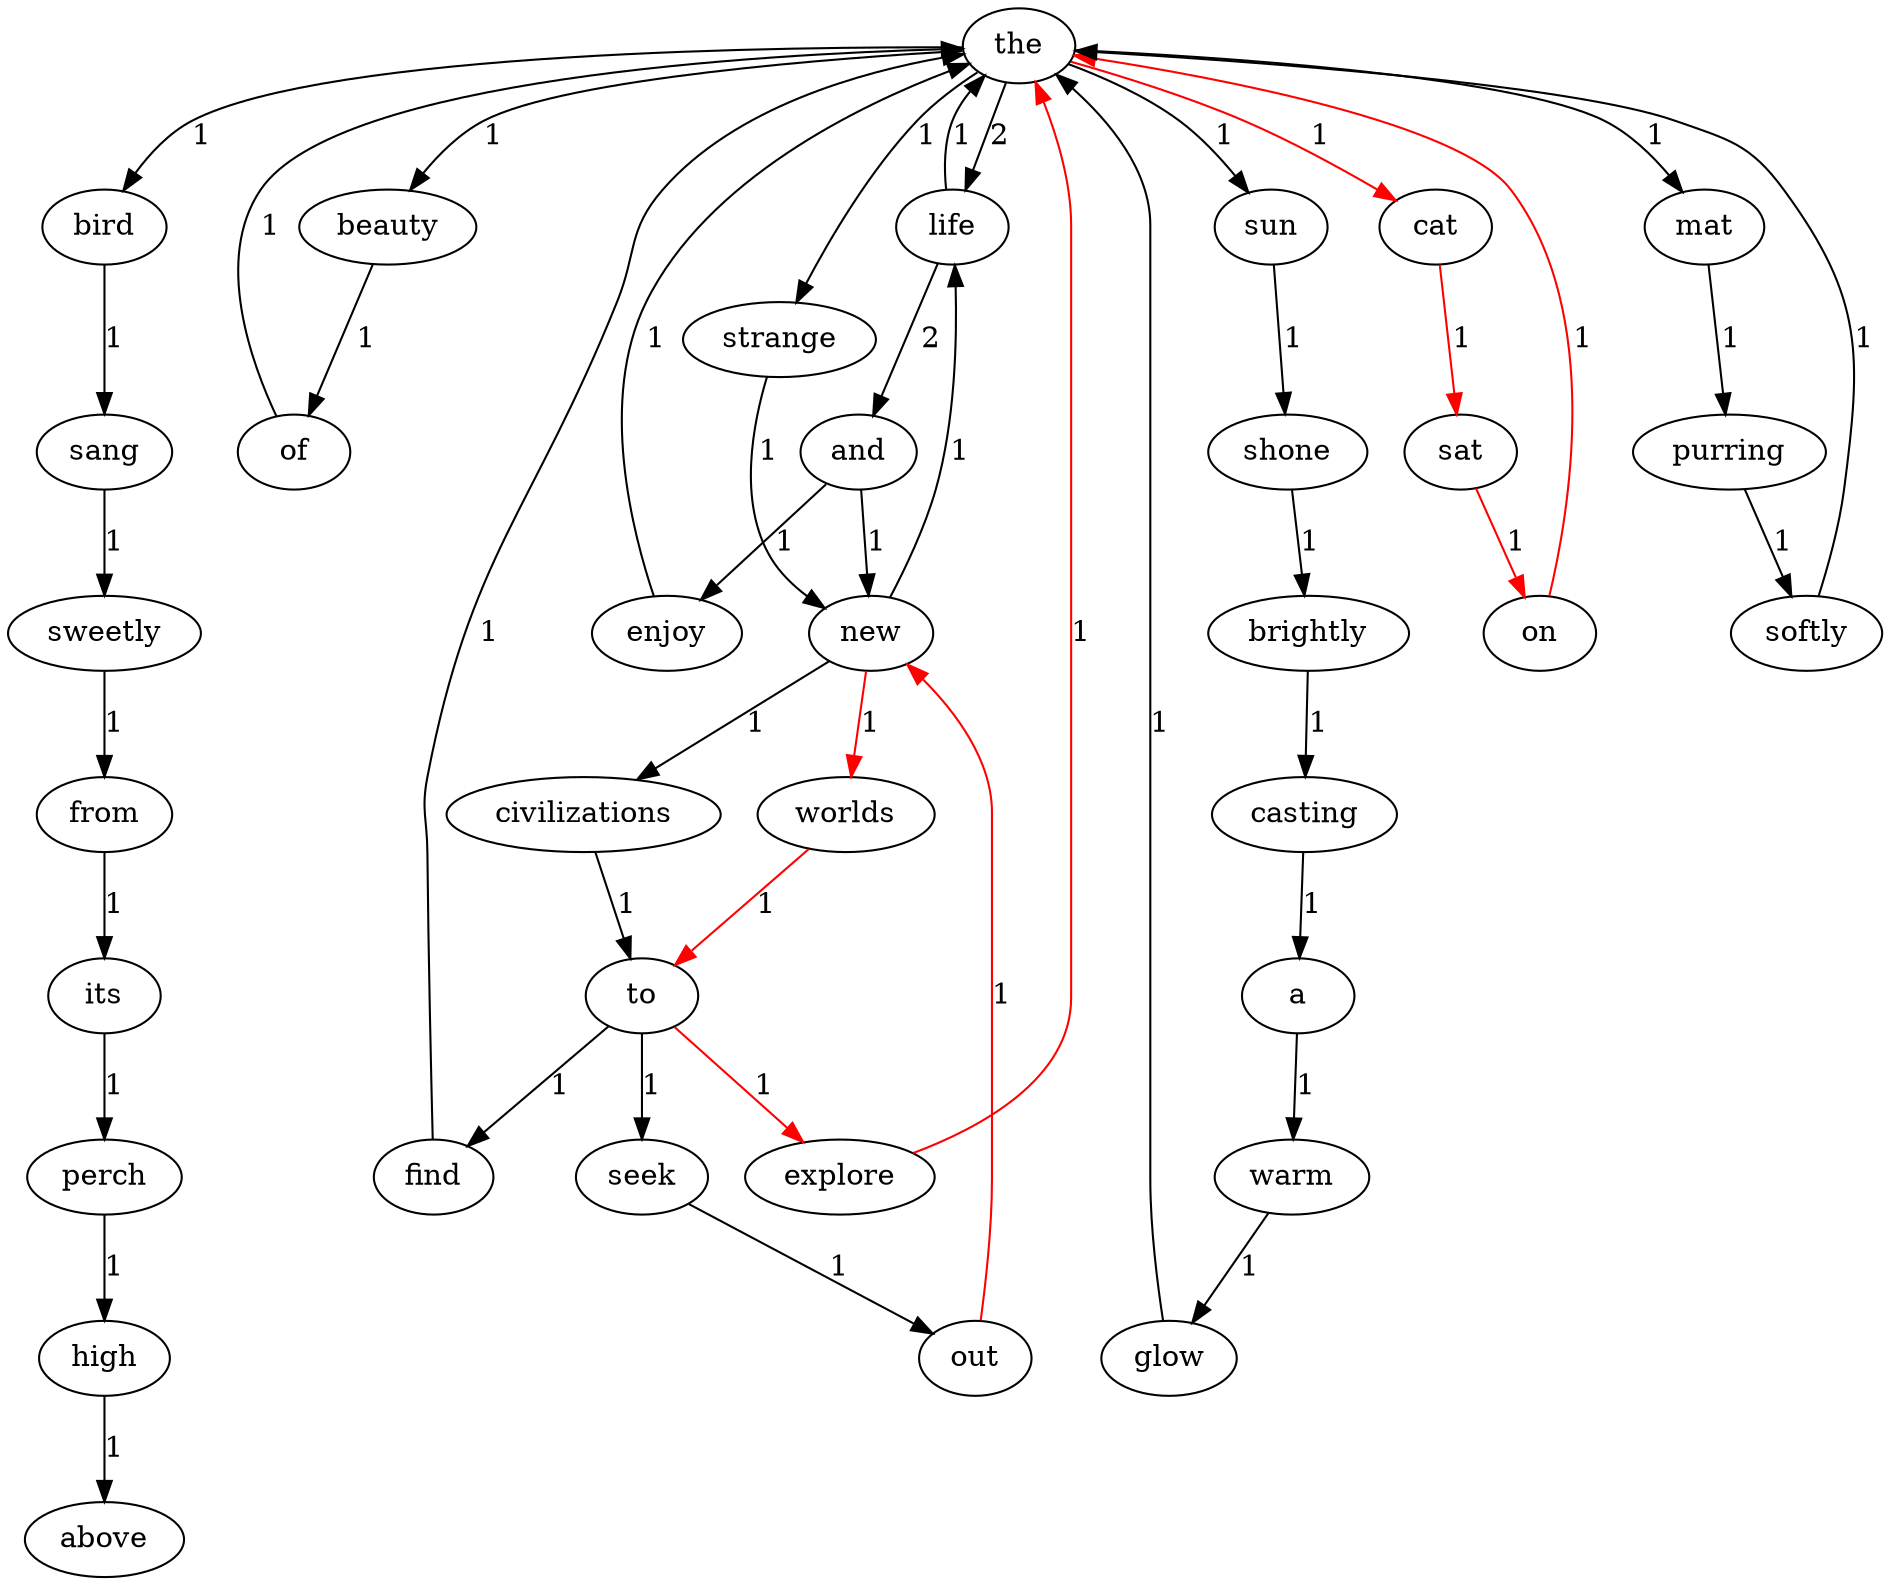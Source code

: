 digraph G {
	sweetly -> from [label="1"];
	worlds -> to [label="1"] [color=red];
	beauty -> of [label="1"];
	brightly -> casting [label="1"];
	enjoy -> the [label="1"];
	seek -> out [label="1"];
	sun -> shone [label="1"];
	life -> the [label="1"];
	life -> and [label="2"];
	out -> new [label="1"] [color=red];
	high -> above [label="1"];
	and -> new [label="1"];
	and -> enjoy [label="1"];
	find -> the [label="1"];
	of -> the [label="1"];
	cat -> sat [label="1"] [color=red];
	bird -> sang [label="1"];
	casting -> a [label="1"];
	from -> its [label="1"];
	perch -> high [label="1"];
	civilizations -> to [label="1"];
	on -> the [label="1"] [color=red];
	new -> worlds [label="1"] [color=red];
	new -> civilizations [label="1"];
	new -> life [label="1"];
	mat -> purring [label="1"];
	purring -> softly [label="1"];
	a -> warm [label="1"];
	explore -> the [label="1"] [color=red];
	sat -> on [label="1"] [color=red];
	its -> perch [label="1"];
	strange -> new [label="1"];
	the -> mat [label="1"];
	the -> beauty [label="1"];
	the -> bird [label="1"];
	the -> cat [label="1"] [color=red];
	the -> sun [label="1"];
	the -> life [label="2"];
	the -> strange [label="1"];
	warm -> glow [label="1"];
	sang -> sweetly [label="1"];
	shone -> brightly [label="1"];
	to -> explore [label="1"] [color=red];
	to -> find [label="1"];
	to -> seek [label="1"];
	glow -> the [label="1"];
	softly -> the [label="1"];
}